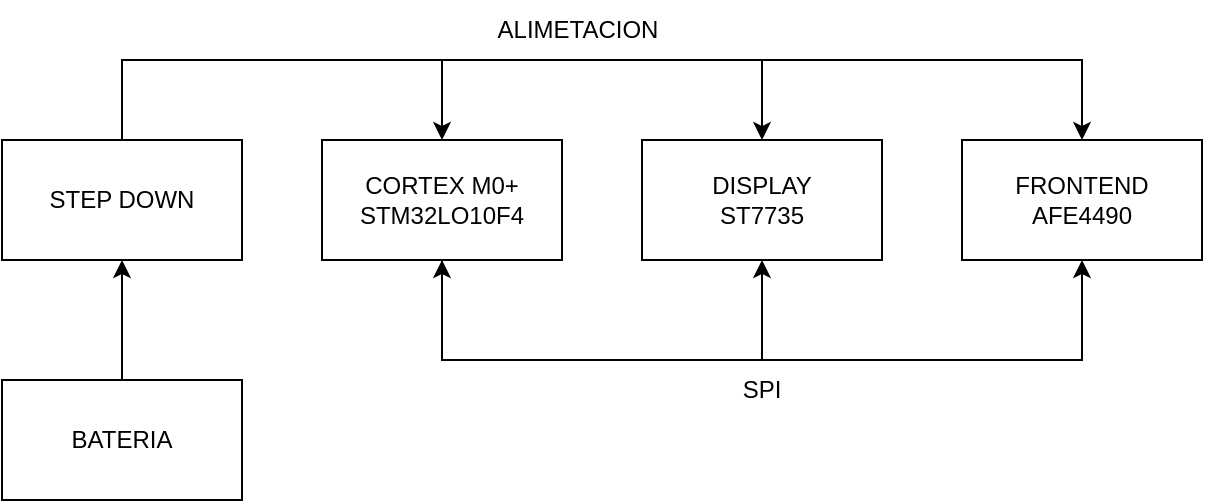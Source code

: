 <mxfile version="17.4.4" type="device"><diagram id="qfctqZnXfm6TBeVXaTDI" name="Page-1"><mxGraphModel dx="868" dy="429" grid="1" gridSize="10" guides="1" tooltips="1" connect="1" arrows="1" fold="1" page="1" pageScale="1" pageWidth="827" pageHeight="1169" math="0" shadow="0"><root><mxCell id="0"/><mxCell id="1" parent="0"/><mxCell id="AFbzgKiGr8Xse8N2Smbn-4" style="edgeStyle=orthogonalEdgeStyle;rounded=0;orthogonalLoop=1;jettySize=auto;html=1;exitX=0.5;exitY=0;exitDx=0;exitDy=0;entryX=0.5;entryY=1;entryDx=0;entryDy=0;" edge="1" parent="1" source="AFbzgKiGr8Xse8N2Smbn-1" target="AFbzgKiGr8Xse8N2Smbn-3"><mxGeometry relative="1" as="geometry"/></mxCell><mxCell id="AFbzgKiGr8Xse8N2Smbn-1" value="BATERIA" style="rounded=0;whiteSpace=wrap;html=1;" vertex="1" parent="1"><mxGeometry x="80" y="280" width="120" height="60" as="geometry"/></mxCell><mxCell id="AFbzgKiGr8Xse8N2Smbn-10" style="edgeStyle=orthogonalEdgeStyle;rounded=0;orthogonalLoop=1;jettySize=auto;html=1;exitX=0.5;exitY=1;exitDx=0;exitDy=0;entryX=0.5;entryY=1;entryDx=0;entryDy=0;" edge="1" parent="1" source="AFbzgKiGr8Xse8N2Smbn-2" target="AFbzgKiGr8Xse8N2Smbn-6"><mxGeometry relative="1" as="geometry"><Array as="points"><mxPoint x="300" y="270"/><mxPoint x="620" y="270"/></Array></mxGeometry></mxCell><mxCell id="AFbzgKiGr8Xse8N2Smbn-11" style="edgeStyle=orthogonalEdgeStyle;rounded=0;orthogonalLoop=1;jettySize=auto;html=1;exitX=0.5;exitY=1;exitDx=0;exitDy=0;entryX=0.5;entryY=1;entryDx=0;entryDy=0;startArrow=classic;startFill=1;" edge="1" parent="1" source="AFbzgKiGr8Xse8N2Smbn-2" target="AFbzgKiGr8Xse8N2Smbn-5"><mxGeometry relative="1" as="geometry"><Array as="points"><mxPoint x="300" y="270"/><mxPoint x="460" y="270"/></Array></mxGeometry></mxCell><mxCell id="AFbzgKiGr8Xse8N2Smbn-2" value="&lt;div&gt;CORTEX M0+&lt;br&gt;&lt;/div&gt;&lt;div&gt;STM32LO10F4&lt;/div&gt;" style="rounded=0;whiteSpace=wrap;html=1;" vertex="1" parent="1"><mxGeometry x="240" y="160" width="120" height="60" as="geometry"/></mxCell><mxCell id="AFbzgKiGr8Xse8N2Smbn-7" style="edgeStyle=orthogonalEdgeStyle;rounded=0;orthogonalLoop=1;jettySize=auto;html=1;exitX=0.5;exitY=0;exitDx=0;exitDy=0;entryX=0.5;entryY=0;entryDx=0;entryDy=0;" edge="1" parent="1" source="AFbzgKiGr8Xse8N2Smbn-3" target="AFbzgKiGr8Xse8N2Smbn-6"><mxGeometry relative="1" as="geometry"><Array as="points"><mxPoint x="140" y="120"/><mxPoint x="620" y="120"/></Array></mxGeometry></mxCell><mxCell id="AFbzgKiGr8Xse8N2Smbn-8" style="edgeStyle=orthogonalEdgeStyle;rounded=0;orthogonalLoop=1;jettySize=auto;html=1;exitX=0.5;exitY=0;exitDx=0;exitDy=0;entryX=0.5;entryY=0;entryDx=0;entryDy=0;" edge="1" parent="1" source="AFbzgKiGr8Xse8N2Smbn-3" target="AFbzgKiGr8Xse8N2Smbn-2"><mxGeometry relative="1" as="geometry"><Array as="points"><mxPoint x="140" y="120"/><mxPoint x="300" y="120"/></Array></mxGeometry></mxCell><mxCell id="AFbzgKiGr8Xse8N2Smbn-9" style="edgeStyle=orthogonalEdgeStyle;rounded=0;orthogonalLoop=1;jettySize=auto;html=1;exitX=0.5;exitY=0;exitDx=0;exitDy=0;entryX=0.5;entryY=0;entryDx=0;entryDy=0;" edge="1" parent="1" source="AFbzgKiGr8Xse8N2Smbn-3" target="AFbzgKiGr8Xse8N2Smbn-5"><mxGeometry relative="1" as="geometry"><Array as="points"><mxPoint x="140" y="120"/><mxPoint x="460" y="120"/></Array></mxGeometry></mxCell><mxCell id="AFbzgKiGr8Xse8N2Smbn-3" value="STEP DOWN" style="rounded=0;whiteSpace=wrap;html=1;" vertex="1" parent="1"><mxGeometry x="80" y="160" width="120" height="60" as="geometry"/></mxCell><mxCell id="AFbzgKiGr8Xse8N2Smbn-5" value="&lt;div&gt;DISPLAY&lt;/div&gt;ST7735" style="rounded=0;whiteSpace=wrap;html=1;" vertex="1" parent="1"><mxGeometry x="400" y="160" width="120" height="60" as="geometry"/></mxCell><mxCell id="AFbzgKiGr8Xse8N2Smbn-6" value="&lt;div&gt;FRONTEND&lt;/div&gt;&lt;div&gt;AFE4490&lt;/div&gt;" style="rounded=0;whiteSpace=wrap;html=1;" vertex="1" parent="1"><mxGeometry x="560" y="160" width="120" height="60" as="geometry"/></mxCell><mxCell id="AFbzgKiGr8Xse8N2Smbn-12" value="SPI" style="text;html=1;strokeColor=none;fillColor=none;align=center;verticalAlign=middle;whiteSpace=wrap;rounded=0;" vertex="1" parent="1"><mxGeometry x="430" y="270" width="60" height="30" as="geometry"/></mxCell><mxCell id="AFbzgKiGr8Xse8N2Smbn-13" value="ALIMETACION" style="text;html=1;strokeColor=none;fillColor=none;align=center;verticalAlign=middle;whiteSpace=wrap;rounded=0;" vertex="1" parent="1"><mxGeometry x="320" y="90" width="96" height="30" as="geometry"/></mxCell></root></mxGraphModel></diagram></mxfile>